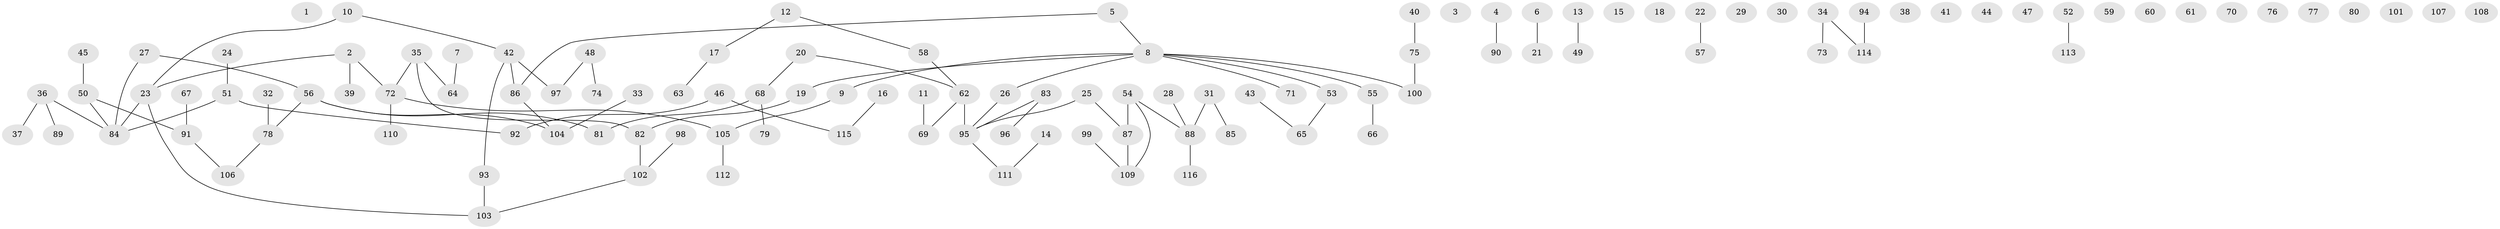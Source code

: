 // Generated by graph-tools (version 1.1) at 2025/49/03/09/25 03:49:14]
// undirected, 116 vertices, 97 edges
graph export_dot {
graph [start="1"]
  node [color=gray90,style=filled];
  1;
  2;
  3;
  4;
  5;
  6;
  7;
  8;
  9;
  10;
  11;
  12;
  13;
  14;
  15;
  16;
  17;
  18;
  19;
  20;
  21;
  22;
  23;
  24;
  25;
  26;
  27;
  28;
  29;
  30;
  31;
  32;
  33;
  34;
  35;
  36;
  37;
  38;
  39;
  40;
  41;
  42;
  43;
  44;
  45;
  46;
  47;
  48;
  49;
  50;
  51;
  52;
  53;
  54;
  55;
  56;
  57;
  58;
  59;
  60;
  61;
  62;
  63;
  64;
  65;
  66;
  67;
  68;
  69;
  70;
  71;
  72;
  73;
  74;
  75;
  76;
  77;
  78;
  79;
  80;
  81;
  82;
  83;
  84;
  85;
  86;
  87;
  88;
  89;
  90;
  91;
  92;
  93;
  94;
  95;
  96;
  97;
  98;
  99;
  100;
  101;
  102;
  103;
  104;
  105;
  106;
  107;
  108;
  109;
  110;
  111;
  112;
  113;
  114;
  115;
  116;
  2 -- 23;
  2 -- 39;
  2 -- 72;
  4 -- 90;
  5 -- 8;
  5 -- 86;
  6 -- 21;
  7 -- 64;
  8 -- 9;
  8 -- 19;
  8 -- 26;
  8 -- 53;
  8 -- 55;
  8 -- 71;
  8 -- 100;
  9 -- 105;
  10 -- 23;
  10 -- 42;
  11 -- 69;
  12 -- 17;
  12 -- 58;
  13 -- 49;
  14 -- 111;
  16 -- 115;
  17 -- 63;
  19 -- 82;
  20 -- 62;
  20 -- 68;
  22 -- 57;
  23 -- 84;
  23 -- 103;
  24 -- 51;
  25 -- 87;
  25 -- 95;
  26 -- 95;
  27 -- 56;
  27 -- 84;
  28 -- 88;
  31 -- 85;
  31 -- 88;
  32 -- 78;
  33 -- 104;
  34 -- 73;
  34 -- 114;
  35 -- 64;
  35 -- 72;
  35 -- 82;
  36 -- 37;
  36 -- 84;
  36 -- 89;
  40 -- 75;
  42 -- 86;
  42 -- 93;
  42 -- 97;
  43 -- 65;
  45 -- 50;
  46 -- 92;
  46 -- 115;
  48 -- 74;
  48 -- 97;
  50 -- 84;
  50 -- 91;
  51 -- 84;
  51 -- 92;
  52 -- 113;
  53 -- 65;
  54 -- 87;
  54 -- 88;
  54 -- 109;
  55 -- 66;
  56 -- 78;
  56 -- 81;
  56 -- 104;
  58 -- 62;
  62 -- 69;
  62 -- 95;
  67 -- 91;
  68 -- 79;
  68 -- 81;
  72 -- 105;
  72 -- 110;
  75 -- 100;
  78 -- 106;
  82 -- 102;
  83 -- 95;
  83 -- 96;
  86 -- 104;
  87 -- 109;
  88 -- 116;
  91 -- 106;
  93 -- 103;
  94 -- 114;
  95 -- 111;
  98 -- 102;
  99 -- 109;
  102 -- 103;
  105 -- 112;
}
